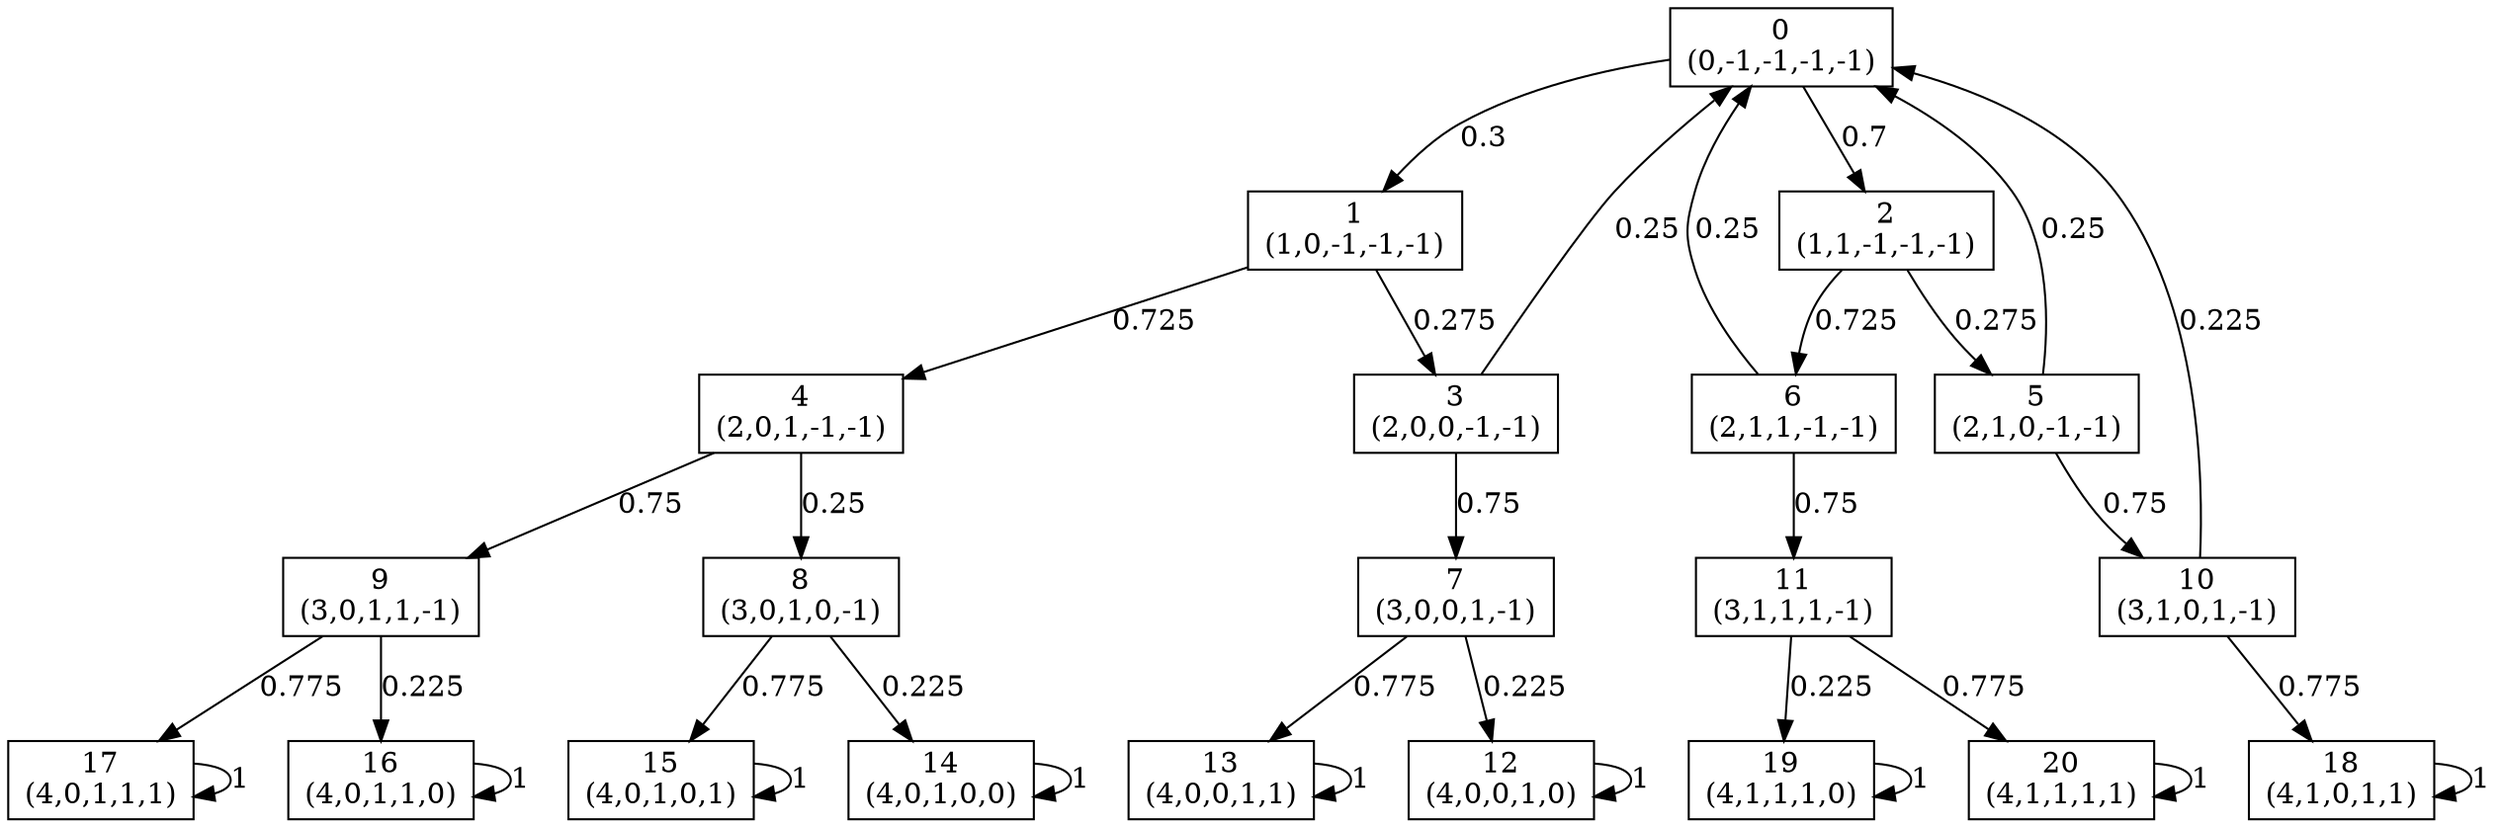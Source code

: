 digraph P {
node [shape=box];
0 -> 1 [ label="0.3" ];
0 -> 2 [ label="0.7" ];
1 -> 3 [ label="0.275" ];
1 -> 4 [ label="0.725" ];
2 -> 5 [ label="0.275" ];
2 -> 6 [ label="0.725" ];
3 -> 0 [ label="0.25" ];
3 -> 7 [ label="0.75" ];
4 -> 8 [ label="0.25" ];
4 -> 9 [ label="0.75" ];
5 -> 0 [ label="0.25" ];
5 -> 10 [ label="0.75" ];
6 -> 0 [ label="0.25" ];
6 -> 11 [ label="0.75" ];
7 -> 12 [ label="0.225" ];
7 -> 13 [ label="0.775" ];
8 -> 14 [ label="0.225" ];
8 -> 15 [ label="0.775" ];
9 -> 16 [ label="0.225" ];
9 -> 17 [ label="0.775" ];
10 -> 0 [ label="0.225" ];
10 -> 18 [ label="0.775" ];
11 -> 19 [ label="0.225" ];
11 -> 20 [ label="0.775" ];
12 -> 12 [ label="1" ];
13 -> 13 [ label="1" ];
14 -> 14 [ label="1" ];
15 -> 15 [ label="1" ];
16 -> 16 [ label="1" ];
17 -> 17 [ label="1" ];
18 -> 18 [ label="1" ];
19 -> 19 [ label="1" ];
20 -> 20 [ label="1" ];
0 [label="0\n(0,-1,-1,-1,-1)"];
1 [label="1\n(1,0,-1,-1,-1)"];
2 [label="2\n(1,1,-1,-1,-1)"];
3 [label="3\n(2,0,0,-1,-1)"];
4 [label="4\n(2,0,1,-1,-1)"];
5 [label="5\n(2,1,0,-1,-1)"];
6 [label="6\n(2,1,1,-1,-1)"];
7 [label="7\n(3,0,0,1,-1)"];
8 [label="8\n(3,0,1,0,-1)"];
9 [label="9\n(3,0,1,1,-1)"];
10 [label="10\n(3,1,0,1,-1)"];
11 [label="11\n(3,1,1,1,-1)"];
12 [label="12\n(4,0,0,1,0)"];
13 [label="13\n(4,0,0,1,1)"];
14 [label="14\n(4,0,1,0,0)"];
15 [label="15\n(4,0,1,0,1)"];
16 [label="16\n(4,0,1,1,0)"];
17 [label="17\n(4,0,1,1,1)"];
18 [label="18\n(4,1,0,1,1)"];
19 [label="19\n(4,1,1,1,0)"];
20 [label="20\n(4,1,1,1,1)"];
}
